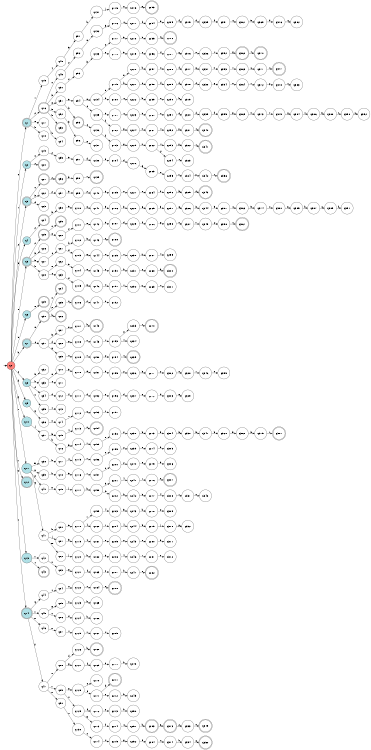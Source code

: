 digraph APTAALF {
__start0 [style = invis, shape = none, label = "", width = 0, height = 0];

rankdir=LR;
size="8,5";

s0 [style="filled", color="black", fillcolor="#ff817b" shape="circle", label="q0"];
s1 [style="rounded,filled", color="black", fillcolor="powderblue" shape="doublecircle", label="q1"];
s2 [style="filled", color="black", fillcolor="powderblue" shape="circle", label="q2"];
s3 [style="rounded,filled", color="black", fillcolor="powderblue" shape="doublecircle", label="q3"];
s4 [style="filled", color="black", fillcolor="powderblue" shape="circle", label="q4"];
s5 [style="rounded,filled", color="black", fillcolor="powderblue" shape="doublecircle", label="q5"];
s6 [style="filled", color="black", fillcolor="powderblue" shape="circle", label="q6"];
s7 [style="rounded,filled", color="black", fillcolor="powderblue" shape="doublecircle", label="q7"];
s8 [style="filled", color="black", fillcolor="powderblue" shape="circle", label="q8"];
s9 [style="filled", color="black", fillcolor="powderblue" shape="circle", label="q9"];
s10 [style="filled", color="black", fillcolor="powderblue" shape="circle", label="q10"];
s11 [style="filled", color="black", fillcolor="powderblue" shape="circle", label="q11"];
s12 [style="rounded,filled", color="black", fillcolor="powderblue" shape="doublecircle", label="q12"];
s13 [style="filled", color="black", fillcolor="powderblue" shape="circle", label="q13"];
s14 [style="rounded,filled", color="black", fillcolor="powderblue" shape="doublecircle", label="q14"];
s15 [style="filled", color="black", fillcolor="white" shape="circle", label="q15"];
s16 [style="rounded,filled", color="black", fillcolor="white" shape="doublecircle", label="q16"];
s17 [style="filled", color="black", fillcolor="white" shape="circle", label="q17"];
s18 [style="filled", color="black", fillcolor="white" shape="circle", label="q18"];
s19 [style="filled", color="black", fillcolor="white" shape="circle", label="q19"];
s20 [style="rounded,filled", color="black", fillcolor="white" shape="doublecircle", label="q20"];
s21 [style="rounded,filled", color="black", fillcolor="white" shape="doublecircle", label="q21"];
s22 [style="filled", color="black", fillcolor="white" shape="circle", label="q22"];
s23 [style="filled", color="black", fillcolor="white" shape="circle", label="q23"];
s24 [style="rounded,filled", color="black", fillcolor="white" shape="doublecircle", label="q24"];
s25 [style="rounded,filled", color="black", fillcolor="white" shape="doublecircle", label="q25"];
s26 [style="filled", color="black", fillcolor="white" shape="circle", label="q26"];
s27 [style="filled", color="black", fillcolor="white" shape="circle", label="q27"];
s28 [style="filled", color="black", fillcolor="white" shape="circle", label="q28"];
s29 [style="rounded,filled", color="black", fillcolor="white" shape="doublecircle", label="q29"];
s30 [style="rounded,filled", color="black", fillcolor="white" shape="doublecircle", label="q30"];
s31 [style="filled", color="black", fillcolor="white" shape="circle", label="q31"];
s32 [style="filled", color="black", fillcolor="white" shape="circle", label="q32"];
s33 [style="filled", color="black", fillcolor="white" shape="circle", label="q33"];
s34 [style="filled", color="black", fillcolor="white" shape="circle", label="q34"];
s35 [style="filled", color="black", fillcolor="white" shape="circle", label="q35"];
s36 [style="filled", color="black", fillcolor="white" shape="circle", label="q36"];
s37 [style="filled", color="black", fillcolor="white" shape="circle", label="q37"];
s38 [style="filled", color="black", fillcolor="white" shape="circle", label="q38"];
s39 [style="filled", color="black", fillcolor="white" shape="circle", label="q39"];
s40 [style="filled", color="black", fillcolor="white" shape="circle", label="q40"];
s41 [style="filled", color="black", fillcolor="white" shape="circle", label="q41"];
s42 [style="filled", color="black", fillcolor="white" shape="circle", label="q42"];
s43 [style="rounded,filled", color="black", fillcolor="white" shape="doublecircle", label="q43"];
s44 [style="filled", color="black", fillcolor="white" shape="circle", label="q44"];
s45 [style="filled", color="black", fillcolor="white" shape="circle", label="q45"];
s46 [style="filled", color="black", fillcolor="white" shape="circle", label="q46"];
s47 [style="filled", color="black", fillcolor="white" shape="circle", label="q47"];
s48 [style="filled", color="black", fillcolor="white" shape="circle", label="q48"];
s49 [style="filled", color="black", fillcolor="white" shape="circle", label="q49"];
s50 [style="filled", color="black", fillcolor="white" shape="circle", label="q50"];
s51 [style="filled", color="black", fillcolor="white" shape="circle", label="q51"];
s52 [style="filled", color="black", fillcolor="white" shape="circle", label="q52"];
s53 [style="rounded,filled", color="black", fillcolor="white" shape="doublecircle", label="q53"];
s54 [style="filled", color="black", fillcolor="white" shape="circle", label="q54"];
s55 [style="filled", color="black", fillcolor="white" shape="circle", label="q55"];
s56 [style="rounded,filled", color="black", fillcolor="white" shape="doublecircle", label="q56"];
s57 [style="filled", color="black", fillcolor="white" shape="circle", label="q57"];
s58 [style="filled", color="black", fillcolor="white" shape="circle", label="q58"];
s59 [style="rounded,filled", color="black", fillcolor="white" shape="doublecircle", label="q59"];
s60 [style="filled", color="black", fillcolor="white" shape="circle", label="q60"];
s61 [style="filled", color="black", fillcolor="white" shape="circle", label="q61"];
s62 [style="filled", color="black", fillcolor="white" shape="circle", label="q62"];
s63 [style="filled", color="black", fillcolor="white" shape="circle", label="q63"];
s64 [style="rounded,filled", color="black", fillcolor="white" shape="doublecircle", label="q64"];
s65 [style="filled", color="black", fillcolor="white" shape="circle", label="q65"];
s66 [style="rounded,filled", color="black", fillcolor="white" shape="doublecircle", label="q66"];
s67 [style="filled", color="black", fillcolor="white" shape="circle", label="q67"];
s68 [style="filled", color="black", fillcolor="white" shape="circle", label="q68"];
s69 [style="filled", color="black", fillcolor="white" shape="circle", label="q69"];
s70 [style="filled", color="black", fillcolor="white" shape="circle", label="q70"];
s71 [style="filled", color="black", fillcolor="white" shape="circle", label="q71"];
s72 [style="filled", color="black", fillcolor="white" shape="circle", label="q72"];
s73 [style="filled", color="black", fillcolor="white" shape="circle", label="q73"];
s74 [style="filled", color="black", fillcolor="white" shape="circle", label="q74"];
s75 [style="filled", color="black", fillcolor="white" shape="circle", label="q75"];
s76 [style="filled", color="black", fillcolor="white" shape="circle", label="q76"];
s77 [style="filled", color="black", fillcolor="white" shape="circle", label="q77"];
s78 [style="filled", color="black", fillcolor="white" shape="circle", label="q78"];
s79 [style="filled", color="black", fillcolor="white" shape="circle", label="q79"];
s80 [style="filled", color="black", fillcolor="white" shape="circle", label="q80"];
s81 [style="filled", color="black", fillcolor="white" shape="circle", label="q81"];
s82 [style="filled", color="black", fillcolor="white" shape="circle", label="q82"];
s83 [style="filled", color="black", fillcolor="white" shape="circle", label="q83"];
s84 [style="filled", color="black", fillcolor="white" shape="circle", label="q84"];
s85 [style="filled", color="black", fillcolor="white" shape="circle", label="q85"];
s86 [style="filled", color="black", fillcolor="white" shape="circle", label="q86"];
s87 [style="filled", color="black", fillcolor="white" shape="circle", label="q87"];
s88 [style="filled", color="black", fillcolor="white" shape="circle", label="q88"];
s89 [style="filled", color="black", fillcolor="white" shape="circle", label="q89"];
s90 [style="filled", color="black", fillcolor="white" shape="circle", label="q90"];
s91 [style="filled", color="black", fillcolor="white" shape="circle", label="q91"];
s92 [style="filled", color="black", fillcolor="white" shape="circle", label="q92"];
s93 [style="filled", color="black", fillcolor="white" shape="circle", label="q93"];
s94 [style="filled", color="black", fillcolor="white" shape="circle", label="q94"];
s95 [style="rounded,filled", color="black", fillcolor="white" shape="doublecircle", label="q95"];
s96 [style="filled", color="black", fillcolor="white" shape="circle", label="q96"];
s97 [style="filled", color="black", fillcolor="white" shape="circle", label="q97"];
s98 [style="filled", color="black", fillcolor="white" shape="circle", label="q98"];
s99 [style="filled", color="black", fillcolor="white" shape="circle", label="q99"];
s100 [style="filled", color="black", fillcolor="white" shape="circle", label="q100"];
s101 [style="filled", color="black", fillcolor="white" shape="circle", label="q101"];
s102 [style="filled", color="black", fillcolor="white" shape="circle", label="q102"];
s103 [style="filled", color="black", fillcolor="white" shape="circle", label="q103"];
s104 [style="filled", color="black", fillcolor="white" shape="circle", label="q104"];
s105 [style="filled", color="black", fillcolor="white" shape="circle", label="q105"];
s106 [style="rounded,filled", color="black", fillcolor="white" shape="doublecircle", label="q106"];
s107 [style="filled", color="black", fillcolor="white" shape="circle", label="q107"];
s108 [style="filled", color="black", fillcolor="white" shape="circle", label="q108"];
s109 [style="filled", color="black", fillcolor="white" shape="circle", label="q109"];
s110 [style="filled", color="black", fillcolor="white" shape="circle", label="q110"];
s111 [style="filled", color="black", fillcolor="white" shape="circle", label="q111"];
s112 [style="filled", color="black", fillcolor="white" shape="circle", label="q112"];
s113 [style="filled", color="black", fillcolor="white" shape="circle", label="q113"];
s114 [style="filled", color="black", fillcolor="white" shape="circle", label="q114"];
s115 [style="filled", color="black", fillcolor="white" shape="circle", label="q115"];
s116 [style="filled", color="black", fillcolor="white" shape="circle", label="q116"];
s117 [style="filled", color="black", fillcolor="white" shape="circle", label="q117"];
s118 [style="filled", color="black", fillcolor="white" shape="circle", label="q118"];
s119 [style="filled", color="black", fillcolor="white" shape="circle", label="q119"];
s120 [style="filled", color="black", fillcolor="white" shape="circle", label="q120"];
s121 [style="filled", color="black", fillcolor="white" shape="circle", label="q121"];
s122 [style="filled", color="black", fillcolor="white" shape="circle", label="q122"];
s123 [style="filled", color="black", fillcolor="white" shape="circle", label="q123"];
s124 [style="filled", color="black", fillcolor="white" shape="circle", label="q124"];
s125 [style="filled", color="black", fillcolor="white" shape="circle", label="q125"];
s126 [style="filled", color="black", fillcolor="white" shape="circle", label="q126"];
s127 [style="filled", color="black", fillcolor="white" shape="circle", label="q127"];
s128 [style="filled", color="black", fillcolor="white" shape="circle", label="q128"];
s129 [style="filled", color="black", fillcolor="white" shape="circle", label="q129"];
s130 [style="filled", color="black", fillcolor="white" shape="circle", label="q130"];
s131 [style="filled", color="black", fillcolor="white" shape="circle", label="q131"];
s132 [style="filled", color="black", fillcolor="white" shape="circle", label="q132"];
s133 [style="filled", color="black", fillcolor="white" shape="circle", label="q133"];
s134 [style="filled", color="black", fillcolor="white" shape="circle", label="q134"];
s135 [style="filled", color="black", fillcolor="white" shape="circle", label="q135"];
s136 [style="filled", color="black", fillcolor="white" shape="circle", label="q136"];
s137 [style="filled", color="black", fillcolor="white" shape="circle", label="q137"];
s138 [style="filled", color="black", fillcolor="white" shape="circle", label="q138"];
s139 [style="rounded,filled", color="black", fillcolor="white" shape="doublecircle", label="q139"];
s140 [style="filled", color="black", fillcolor="white" shape="circle", label="q140"];
s141 [style="filled", color="black", fillcolor="white" shape="circle", label="q141"];
s142 [style="filled", color="black", fillcolor="white" shape="circle", label="q142"];
s143 [style="filled", color="black", fillcolor="white" shape="circle", label="q143"];
s144 [style="filled", color="black", fillcolor="white" shape="circle", label="q144"];
s145 [style="filled", color="black", fillcolor="white" shape="circle", label="q145"];
s146 [style="filled", color="black", fillcolor="white" shape="circle", label="q146"];
s147 [style="filled", color="black", fillcolor="white" shape="circle", label="q147"];
s148 [style="rounded,filled", color="black", fillcolor="white" shape="doublecircle", label="q148"];
s149 [style="filled", color="black", fillcolor="white" shape="circle", label="q149"];
s150 [style="filled", color="black", fillcolor="white" shape="circle", label="q150"];
s151 [style="filled", color="black", fillcolor="white" shape="circle", label="q151"];
s152 [style="filled", color="black", fillcolor="white" shape="circle", label="q152"];
s153 [style="filled", color="black", fillcolor="white" shape="circle", label="q153"];
s154 [style="rounded,filled", color="black", fillcolor="white" shape="doublecircle", label="q154"];
s155 [style="filled", color="black", fillcolor="white" shape="circle", label="q155"];
s156 [style="filled", color="black", fillcolor="white" shape="circle", label="q156"];
s157 [style="filled", color="black", fillcolor="white" shape="circle", label="q157"];
s158 [style="filled", color="black", fillcolor="white" shape="circle", label="q158"];
s159 [style="filled", color="black", fillcolor="white" shape="circle", label="q159"];
s160 [style="filled", color="black", fillcolor="white" shape="circle", label="q160"];
s161 [style="filled", color="black", fillcolor="white" shape="circle", label="q161"];
s162 [style="filled", color="black", fillcolor="white" shape="circle", label="q162"];
s163 [style="filled", color="black", fillcolor="white" shape="circle", label="q163"];
s164 [style="filled", color="black", fillcolor="white" shape="circle", label="q164"];
s165 [style="filled", color="black", fillcolor="white" shape="circle", label="q165"];
s166 [style="filled", color="black", fillcolor="white" shape="circle", label="q166"];
s167 [style="filled", color="black", fillcolor="white" shape="circle", label="q167"];
s168 [style="rounded,filled", color="black", fillcolor="white" shape="doublecircle", label="q168"];
s169 [style="filled", color="black", fillcolor="white" shape="circle", label="q169"];
s170 [style="filled", color="black", fillcolor="white" shape="circle", label="q170"];
s171 [style="filled", color="black", fillcolor="white" shape="circle", label="q171"];
s172 [style="filled", color="black", fillcolor="white" shape="circle", label="q172"];
s173 [style="filled", color="black", fillcolor="white" shape="circle", label="q173"];
s174 [style="filled", color="black", fillcolor="white" shape="circle", label="q174"];
s175 [style="filled", color="black", fillcolor="white" shape="circle", label="q175"];
s176 [style="filled", color="black", fillcolor="white" shape="circle", label="q176"];
s177 [style="filled", color="black", fillcolor="white" shape="circle", label="q177"];
s178 [style="filled", color="black", fillcolor="white" shape="circle", label="q178"];
s179 [style="filled", color="black", fillcolor="white" shape="circle", label="q179"];
s180 [style="filled", color="black", fillcolor="white" shape="circle", label="q180"];
s181 [style="filled", color="black", fillcolor="white" shape="circle", label="q181"];
s182 [style="filled", color="black", fillcolor="white" shape="circle", label="q182"];
s183 [style="filled", color="black", fillcolor="white" shape="circle", label="q183"];
s184 [style="filled", color="black", fillcolor="white" shape="circle", label="q184"];
s185 [style="filled", color="black", fillcolor="white" shape="circle", label="q185"];
s186 [style="filled", color="black", fillcolor="white" shape="circle", label="q186"];
s187 [style="filled", color="black", fillcolor="white" shape="circle", label="q187"];
s188 [style="rounded,filled", color="black", fillcolor="white" shape="doublecircle", label="q188"];
s189 [style="filled", color="black", fillcolor="white" shape="circle", label="q189"];
s190 [style="filled", color="black", fillcolor="white" shape="circle", label="q190"];
s191 [style="filled", color="black", fillcolor="white" shape="circle", label="q191"];
s192 [style="filled", color="black", fillcolor="white" shape="circle", label="q192"];
s193 [style="filled", color="black", fillcolor="white" shape="circle", label="q193"];
s194 [style="filled", color="black", fillcolor="white" shape="circle", label="q194"];
s195 [style="filled", color="black", fillcolor="white" shape="circle", label="q195"];
s196 [style="filled", color="black", fillcolor="white" shape="circle", label="q196"];
s197 [style="filled", color="black", fillcolor="white" shape="circle", label="q197"];
s198 [style="filled", color="black", fillcolor="white" shape="circle", label="q198"];
s199 [style="filled", color="black", fillcolor="white" shape="circle", label="q199"];
s200 [style="filled", color="black", fillcolor="white" shape="circle", label="q200"];
s201 [style="filled", color="black", fillcolor="white" shape="circle", label="q201"];
s202 [style="filled", color="black", fillcolor="white" shape="circle", label="q202"];
s203 [style="filled", color="black", fillcolor="white" shape="circle", label="q203"];
s204 [style="filled", color="black", fillcolor="white" shape="circle", label="q204"];
s205 [style="filled", color="black", fillcolor="white" shape="circle", label="q205"];
s206 [style="filled", color="black", fillcolor="white" shape="circle", label="q206"];
s207 [style="filled", color="black", fillcolor="white" shape="circle", label="q207"];
s208 [style="rounded,filled", color="black", fillcolor="white" shape="doublecircle", label="q208"];
s209 [style="filled", color="black", fillcolor="white" shape="circle", label="q209"];
s210 [style="filled", color="black", fillcolor="white" shape="circle", label="q210"];
s211 [style="rounded,filled", color="black", fillcolor="white" shape="doublecircle", label="q211"];
s212 [style="filled", color="black", fillcolor="white" shape="circle", label="q212"];
s213 [style="filled", color="black", fillcolor="white" shape="circle", label="q213"];
s214 [style="filled", color="black", fillcolor="white" shape="circle", label="q214"];
s215 [style="filled", color="black", fillcolor="white" shape="circle", label="q215"];
s216 [style="filled", color="black", fillcolor="white" shape="circle", label="q216"];
s217 [style="filled", color="black", fillcolor="white" shape="circle", label="q217"];
s218 [style="filled", color="black", fillcolor="white" shape="circle", label="q218"];
s219 [style="filled", color="black", fillcolor="white" shape="circle", label="q219"];
s220 [style="filled", color="black", fillcolor="white" shape="circle", label="q220"];
s221 [style="filled", color="black", fillcolor="white" shape="circle", label="q221"];
s222 [style="filled", color="black", fillcolor="white" shape="circle", label="q222"];
s223 [style="filled", color="black", fillcolor="white" shape="circle", label="q223"];
s224 [style="filled", color="black", fillcolor="white" shape="circle", label="q224"];
s225 [style="filled", color="black", fillcolor="white" shape="circle", label="q225"];
s226 [style="filled", color="black", fillcolor="white" shape="circle", label="q226"];
s227 [style="filled", color="black", fillcolor="white" shape="circle", label="q227"];
s228 [style="filled", color="black", fillcolor="white" shape="circle", label="q228"];
s229 [style="filled", color="black", fillcolor="white" shape="circle", label="q229"];
s230 [style="filled", color="black", fillcolor="white" shape="circle", label="q230"];
s231 [style="filled", color="black", fillcolor="white" shape="circle", label="q231"];
s232 [style="filled", color="black", fillcolor="white" shape="circle", label="q232"];
s233 [style="filled", color="black", fillcolor="white" shape="circle", label="q233"];
s234 [style="filled", color="black", fillcolor="white" shape="circle", label="q234"];
s235 [style="rounded,filled", color="black", fillcolor="white" shape="doublecircle", label="q235"];
s236 [style="filled", color="black", fillcolor="white" shape="circle", label="q236"];
s237 [style="filled", color="black", fillcolor="white" shape="circle", label="q237"];
s238 [style="filled", color="black", fillcolor="white" shape="circle", label="q238"];
s239 [style="filled", color="black", fillcolor="white" shape="circle", label="q239"];
s240 [style="filled", color="black", fillcolor="white" shape="circle", label="q240"];
s241 [style="filled", color="black", fillcolor="white" shape="circle", label="q241"];
s242 [style="filled", color="black", fillcolor="white" shape="circle", label="q242"];
s243 [style="filled", color="black", fillcolor="white" shape="circle", label="q243"];
s244 [style="filled", color="black", fillcolor="white" shape="circle", label="q244"];
s245 [style="filled", color="black", fillcolor="white" shape="circle", label="q245"];
s246 [style="filled", color="black", fillcolor="white" shape="circle", label="q246"];
s247 [style="filled", color="black", fillcolor="white" shape="circle", label="q247"];
s248 [style="filled", color="black", fillcolor="white" shape="circle", label="q248"];
s249 [style="filled", color="black", fillcolor="white" shape="circle", label="q249"];
s250 [style="filled", color="black", fillcolor="white" shape="circle", label="q250"];
s251 [style="filled", color="black", fillcolor="white" shape="circle", label="q251"];
s252 [style="filled", color="black", fillcolor="white" shape="circle", label="q252"];
s253 [style="rounded,filled", color="black", fillcolor="white" shape="doublecircle", label="q253"];
s254 [style="filled", color="black", fillcolor="white" shape="circle", label="q254"];
s255 [style="filled", color="black", fillcolor="white" shape="circle", label="q255"];
s256 [style="filled", color="black", fillcolor="white" shape="circle", label="q256"];
s257 [style="filled", color="black", fillcolor="white" shape="circle", label="q257"];
s258 [style="filled", color="black", fillcolor="white" shape="circle", label="q258"];
s259 [style="filled", color="black", fillcolor="white" shape="circle", label="q259"];
s260 [style="filled", color="black", fillcolor="white" shape="circle", label="q260"];
s261 [style="filled", color="black", fillcolor="white" shape="circle", label="q261"];
s262 [style="filled", color="black", fillcolor="white" shape="circle", label="q262"];
s263 [style="filled", color="black", fillcolor="white" shape="circle", label="q263"];
s264 [style="filled", color="black", fillcolor="white" shape="circle", label="q264"];
s265 [style="filled", color="black", fillcolor="white" shape="circle", label="q265"];
s266 [style="filled", color="black", fillcolor="white" shape="circle", label="q266"];
s267 [style="filled", color="black", fillcolor="white" shape="circle", label="q267"];
s268 [style="filled", color="black", fillcolor="white" shape="circle", label="q268"];
s269 [style="filled", color="black", fillcolor="white" shape="circle", label="q269"];
s270 [style="rounded,filled", color="black", fillcolor="white" shape="doublecircle", label="q270"];
s271 [style="filled", color="black", fillcolor="white" shape="circle", label="q271"];
s272 [style="filled", color="black", fillcolor="white" shape="circle", label="q272"];
s273 [style="filled", color="black", fillcolor="white" shape="circle", label="q273"];
s274 [style="filled", color="black", fillcolor="white" shape="circle", label="q274"];
s275 [style="filled", color="black", fillcolor="white" shape="circle", label="q275"];
s276 [style="filled", color="black", fillcolor="white" shape="circle", label="q276"];
s277 [style="filled", color="black", fillcolor="white" shape="circle", label="q277"];
s278 [style="filled", color="black", fillcolor="white" shape="circle", label="q278"];
s279 [style="filled", color="black", fillcolor="white" shape="circle", label="q279"];
s280 [style="filled", color="black", fillcolor="white" shape="circle", label="q280"];
s281 [style="filled", color="black", fillcolor="white" shape="circle", label="q281"];
s282 [style="rounded,filled", color="black", fillcolor="white" shape="doublecircle", label="q282"];
s283 [style="rounded,filled", color="black", fillcolor="white" shape="doublecircle", label="q283"];
s284 [style="filled", color="black", fillcolor="white" shape="circle", label="q284"];
s285 [style="filled", color="black", fillcolor="white" shape="circle", label="q285"];
s286 [style="rounded,filled", color="black", fillcolor="white" shape="doublecircle", label="q286"];
s287 [style="filled", color="black", fillcolor="white" shape="circle", label="q287"];
s288 [style="filled", color="black", fillcolor="white" shape="circle", label="q288"];
s289 [style="filled", color="black", fillcolor="white" shape="circle", label="q289"];
s290 [style="filled", color="black", fillcolor="white" shape="circle", label="q290"];
s291 [style="filled", color="black", fillcolor="white" shape="circle", label="q291"];
s292 [style="filled", color="black", fillcolor="white" shape="circle", label="q292"];
s293 [style="filled", color="black", fillcolor="white" shape="circle", label="q293"];
s294 [style="filled", color="black", fillcolor="white" shape="circle", label="q294"];
s295 [style="filled", color="black", fillcolor="white" shape="circle", label="q295"];
s296 [style="filled", color="black", fillcolor="white" shape="circle", label="q296"];
s297 [style="filled", color="black", fillcolor="white" shape="circle", label="q297"];
s298 [style="filled", color="black", fillcolor="white" shape="circle", label="q298"];
s299 [style="filled", color="black", fillcolor="white" shape="circle", label="q299"];
s300 [style="rounded,filled", color="black", fillcolor="white" shape="doublecircle", label="q300"];
s301 [style="filled", color="black", fillcolor="white" shape="circle", label="q301"];
s302 [style="filled", color="black", fillcolor="white" shape="circle", label="q302"];
s303 [style="filled", color="black", fillcolor="white" shape="circle", label="q303"];
s304 [style="filled", color="black", fillcolor="white" shape="circle", label="q304"];
s305 [style="filled", color="black", fillcolor="white" shape="circle", label="q305"];
s306 [style="filled", color="black", fillcolor="white" shape="circle", label="q306"];
s307 [style="rounded,filled", color="black", fillcolor="white" shape="doublecircle", label="q307"];
s308 [style="filled", color="black", fillcolor="white" shape="circle", label="q308"];
s309 [style="filled", color="black", fillcolor="white" shape="circle", label="q309"];
s310 [style="filled", color="black", fillcolor="white" shape="circle", label="q310"];
s311 [style="filled", color="black", fillcolor="white" shape="circle", label="q311"];
s312 [style="filled", color="black", fillcolor="white" shape="circle", label="q312"];
s313 [style="rounded,filled", color="black", fillcolor="white" shape="doublecircle", label="q313"];
s314 [style="filled", color="black", fillcolor="white" shape="circle", label="q314"];
s315 [style="filled", color="black", fillcolor="white" shape="circle", label="q315"];
s316 [style="filled", color="black", fillcolor="white" shape="circle", label="q316"];
s317 [style="filled", color="black", fillcolor="white" shape="circle", label="q317"];
s318 [style="filled", color="black", fillcolor="white" shape="circle", label="q318"];
s319 [style="filled", color="black", fillcolor="white" shape="circle", label="q319"];
s320 [style="filled", color="black", fillcolor="white" shape="circle", label="q320"];
s321 [style="filled", color="black", fillcolor="white" shape="circle", label="q321"];
s322 [style="filled", color="black", fillcolor="white" shape="circle", label="q322"];
s323 [style="filled", color="black", fillcolor="white" shape="circle", label="q323"];
s324 [style="filled", color="black", fillcolor="white" shape="circle", label="q324"];
s325 [style="filled", color="black", fillcolor="white" shape="circle", label="q325"];
s326 [style="filled", color="black", fillcolor="white" shape="circle", label="q326"];
s327 [style="filled", color="black", fillcolor="white" shape="circle", label="q327"];
s328 [style="filled", color="black", fillcolor="white" shape="circle", label="q328"];
s329 [style="filled", color="black", fillcolor="white" shape="circle", label="q329"];
s330 [style="filled", color="black", fillcolor="white" shape="circle", label="q330"];
s331 [style="filled", color="black", fillcolor="white" shape="circle", label="q331"];
s332 [style="filled", color="black", fillcolor="white" shape="circle", label="q332"];
s333 [style="filled", color="black", fillcolor="white" shape="circle", label="q333"];
s334 [style="filled", color="black", fillcolor="white" shape="circle", label="q334"];
s335 [style="filled", color="black", fillcolor="white" shape="circle", label="q335"];
s336 [style="filled", color="black", fillcolor="white" shape="circle", label="q336"];
s337 [style="filled", color="black", fillcolor="white" shape="circle", label="q337"];
s338 [style="filled", color="black", fillcolor="white" shape="circle", label="q338"];
s339 [style="filled", color="black", fillcolor="white" shape="circle", label="q339"];
s340 [style="rounded,filled", color="black", fillcolor="white" shape="doublecircle", label="q340"];
s341 [style="rounded,filled", color="black", fillcolor="white" shape="doublecircle", label="q341"];
s342 [style="filled", color="black", fillcolor="white" shape="circle", label="q342"];
s343 [style="rounded,filled", color="black", fillcolor="white" shape="doublecircle", label="q343"];
s344 [style="filled", color="black", fillcolor="white" shape="circle", label="q344"];
s345 [style="filled", color="black", fillcolor="white" shape="circle", label="q345"];
s346 [style="filled", color="black", fillcolor="white" shape="circle", label="q346"];
s347 [style="filled", color="black", fillcolor="white" shape="circle", label="q347"];
s348 [style="filled", color="black", fillcolor="white" shape="circle", label="q348"];
s349 [style="rounded,filled", color="black", fillcolor="white" shape="doublecircle", label="q349"];
s350 [style="rounded,filled", color="black", fillcolor="white" shape="doublecircle", label="q350"];
s351 [style="filled", color="black", fillcolor="white" shape="circle", label="q351"];
s352 [style="filled", color="black", fillcolor="white" shape="circle", label="q352"];
s353 [style="filled", color="black", fillcolor="white" shape="circle", label="q353"];
s354 [style="filled", color="black", fillcolor="white" shape="circle", label="q354"];
s355 [style="filled", color="black", fillcolor="white" shape="circle", label="q355"];
s356 [style="rounded,filled", color="black", fillcolor="white" shape="doublecircle", label="q356"];
s357 [style="filled", color="black", fillcolor="white" shape="circle", label="q357"];
s358 [style="filled", color="black", fillcolor="white" shape="circle", label="q358"];
s359 [style="filled", color="black", fillcolor="white" shape="circle", label="q359"];
s360 [style="filled", color="black", fillcolor="white" shape="circle", label="q360"];
s361 [style="filled", color="black", fillcolor="white" shape="circle", label="q361"];
s362 [style="rounded,filled", color="black", fillcolor="white" shape="doublecircle", label="q362"];
s363 [style="filled", color="black", fillcolor="white" shape="circle", label="q363"];
s364 [style="filled", color="black", fillcolor="white" shape="circle", label="q364"];
s365 [style="filled", color="black", fillcolor="white" shape="circle", label="q365"];
s366 [style="filled", color="black", fillcolor="white" shape="circle", label="q366"];
s367 [style="rounded,filled", color="black", fillcolor="white" shape="doublecircle", label="q367"];
s368 [style="filled", color="black", fillcolor="white" shape="circle", label="q368"];
s369 [style="filled", color="black", fillcolor="white" shape="circle", label="q369"];
s370 [style="rounded,filled", color="black", fillcolor="white" shape="doublecircle", label="q370"];
s371 [style="filled", color="black", fillcolor="white" shape="circle", label="q371"];
s372 [style="filled", color="black", fillcolor="white" shape="circle", label="q372"];
s373 [style="filled", color="black", fillcolor="white" shape="circle", label="q373"];
s374 [style="filled", color="black", fillcolor="white" shape="circle", label="q374"];
s375 [style="filled", color="black", fillcolor="white" shape="circle", label="q375"];
s376 [style="filled", color="black", fillcolor="white" shape="circle", label="q376"];
s377 [style="rounded,filled", color="black", fillcolor="white" shape="doublecircle", label="q377"];
s378 [style="filled", color="black", fillcolor="white" shape="circle", label="q378"];
s379 [style="filled", color="black", fillcolor="white" shape="circle", label="q379"];
s380 [style="filled", color="black", fillcolor="white" shape="circle", label="q380"];
s381 [style="rounded,filled", color="black", fillcolor="white" shape="doublecircle", label="q381"];
s382 [style="filled", color="black", fillcolor="white" shape="circle", label="q382"];
s383 [style="filled", color="black", fillcolor="white" shape="circle", label="q383"];
s384 [style="filled", color="black", fillcolor="white" shape="circle", label="q384"];
s385 [style="filled", color="black", fillcolor="white" shape="circle", label="q385"];
s386 [style="filled", color="black", fillcolor="white" shape="circle", label="q386"];
s387 [style="filled", color="black", fillcolor="white" shape="circle", label="q387"];
s388 [style="filled", color="black", fillcolor="white" shape="circle", label="q388"];
s389 [style="filled", color="black", fillcolor="white" shape="circle", label="q389"];
s390 [style="filled", color="black", fillcolor="white" shape="circle", label="q390"];
s391 [style="filled", color="black", fillcolor="white" shape="circle", label="q391"];
s392 [style="filled", color="black", fillcolor="white" shape="circle", label="q392"];
subgraph cluster_main { 
	graph [pad=".75", ranksep="0.15", nodesep="0.15"];
	 style=invis; 
	__start0 -> s0 [penwidth=2];
}
s0 -> s1 [label="0"];
s0 -> s2 [label="1"];
s0 -> s3 [label="2"];
s0 -> s4 [label="3"];
s0 -> s5 [label="8"];
s0 -> s6 [label="9"];
s0 -> s7 [label="b"];
s0 -> s8 [label="c"];
s0 -> s9 [label="f"];
s0 -> s10 [label="p"];
s0 -> s11 [label="r"];
s0 -> s12 [label="v"];
s0 -> s13 [label="y"];
s0 -> s14 [label="z"];
s1 -> s15 [label="1"];
s1 -> s16 [label="2"];
s1 -> s17 [label="8"];
s1 -> s18 [label="b"];
s2 -> s19 [label="0"];
s2 -> s20 [label="2"];
s3 -> s21 [label="0"];
s3 -> s22 [label="3"];
s3 -> s23 [label="d"];
s4 -> s24 [label="2"];
s5 -> s25 [label="2"];
s5 -> s26 [label="3"];
s5 -> s27 [label="9"];
s5 -> s28 [label="b"];
s6 -> s29 [label="8"];
s7 -> s30 [label="8"];
s7 -> s31 [label="c"];
s8 -> s32 [label="9"];
s8 -> s33 [label="b"];
s8 -> s34 [label="f"];
s8 -> s35 [label="u"];
s9 -> s36 [label="g"];
s10 -> s37 [label="j"];
s11 -> s38 [label="m"];
s11 -> s39 [label="n"];
s11 -> s40 [label="p"];
s11 -> s41 [label="q"];
s13 -> s42 [label="v"];
s13 -> s43 [label="z"];
s14 -> s44 [label="q"];
s14 -> s45 [label="v"];
s14 -> s46 [label="x"];
s14 -> s47 [label="y"];
s15 -> s48 [label="4"];
s16 -> s49 [label="0"];
s16 -> s50 [label="3"];
s16 -> s51 [label="8"];
s16 -> s52 [label="9"];
s16 -> s53 [label="b"];
s17 -> s54 [label="b"];
s19 -> s55 [label="2"];
s21 -> s56 [label="2"];
s22 -> s57 [label="2"];
s24 -> s58 [label="3"];
s25 -> s59 [label="0"];
s25 -> s60 [label="8"];
s27 -> s61 [label="c"];
s28 -> s62 [label="8"];
s28 -> s63 [label="c"];
s30 -> s64 [label="0"];
s30 -> s65 [label="2"];
s30 -> s66 [label="b"];
s31 -> s67 [label="9"];
s31 -> s68 [label="f"];
s31 -> s69 [label="g"];
s33 -> s70 [label="8"];
s33 -> s71 [label="c"];
s34 -> s72 [label="d"];
s35 -> s73 [label="z"];
s36 -> s74 [label="u"];
s37 -> s75 [label="5"];
s37 -> s76 [label="h"];
s38 -> s77 [label="h"];
s39 -> s78 [label="h"];
s40 -> s79 [label="n"];
s41 -> s80 [label="h"];
s41 -> s81 [label="j"];
s41 -> s82 [label="m"];
s42 -> s83 [label="u"];
s44 -> s84 [label="z"];
s45 -> s85 [label="g"];
s45 -> s86 [label="u"];
s46 -> s87 [label="w"];
s47 -> s88 [label="u"];
s47 -> s89 [label="v"];
s47 -> s90 [label="w"];
s48 -> s91 [label="5"];
s49 -> s92 [label="2"];
s50 -> s93 [label="2"];
s51 -> s94 [label="9"];
s51 -> s95 [label="b"];
s52 -> s96 [label="3"];
s55 -> s97 [label="9"];
s56 -> s98 [label="3"];
s57 -> s99 [label="3"];
s58 -> s100 [label="9"];
s60 -> s101 [label="2"];
s61 -> s102 [label="b"];
s61 -> s103 [label="f"];
s62 -> s104 [label="9"];
s63 -> s105 [label="f"];
s65 -> s106 [label="0"];
s67 -> s107 [label="8"];
s68 -> s108 [label="g"];
s69 -> s109 [label="u"];
s70 -> s110 [label="3"];
s72 -> s111 [label="f"];
s74 -> s112 [label="v"];
s75 -> s113 [label="4"];
s76 -> s114 [label="5"];
s77 -> s115 [label="4"];
s78 -> s116 [label="5"];
s79 -> s117 [label="j"];
s80 -> s118 [label="5"];
s81 -> s119 [label="5"];
s82 -> s120 [label="j"];
s83 -> s121 [label="g"];
s84 -> s122 [label="x"];
s85 -> s123 [label="c"];
s86 -> s124 [label="f"];
s87 -> s125 [label="t"];
s88 -> s126 [label="f"];
s88 -> s127 [label="g"];
s89 -> s128 [label="g"];
s89 -> s129 [label="u"];
s90 -> s130 [label="t"];
s91 -> s131 [label="h"];
s92 -> s132 [label="8"];
s93 -> s133 [label="3"];
s94 -> s134 [label="8"];
s94 -> s135 [label="c"];
s95 -> s136 [label="c"];
s96 -> s137 [label="8"];
s97 -> s138 [label="d"];
s98 -> s139 [label="1"];
s99 -> s140 [label="2"];
s100 -> s141 [label="8"];
s101 -> s142 [label="8"];
s102 -> s143 [label="9"];
s103 -> s144 [label="g"];
s104 -> s145 [label="8"];
s105 -> s146 [label="g"];
s106 -> s147 [label="2"];
s107 -> s148 [label="b"];
s108 -> s149 [label="u"];
s109 -> s150 [label="v"];
s110 -> s151 [label="6"];
s111 -> s152 [label="d"];
s112 -> s153 [label="y"];
s113 -> s154 [label="0"];
s114 -> s155 [label="1"];
s115 -> s156 [label="1"];
s116 -> s157 [label="1"];
s117 -> s158 [label="h"];
s118 -> s159 [label="1"];
s118 -> s160 [label="4"];
s119 -> s161 [label="4"];
s120 -> s162 [label="h"];
s121 -> s163 [label="f"];
s122 -> s164 [label="z"];
s123 -> s165 [label="b"];
s124 -> s166 [label="b"];
s125 -> s167 [label="v"];
s126 -> s168 [label="b"];
s127 -> s169 [label="f"];
s128 -> s170 [label="c"];
s128 -> s171 [label="f"];
s129 -> s172 [label="f"];
s129 -> s173 [label="g"];
s130 -> s174 [label="s"];
s131 -> s175 [label="j"];
s132 -> s176 [label="9"];
s133 -> s177 [label="2"];
s133 -> s178 [label="8"];
s134 -> s179 [label="9"];
s134 -> s180 [label="b"];
s135 -> s181 [label="9"];
s135 -> s182 [label="f"];
s136 -> s183 [label="f"];
s138 -> s184 [label="f"];
s140 -> s185 [label="3"];
s141 -> s186 [label="9"];
s142 -> s187 [label="9"];
s143 -> s188 [label="c"];
s144 -> s189 [label="u"];
s145 -> s190 [label="c"];
s146 -> s191 [label="u"];
s147 -> s192 [label="0"];
s149 -> s193 [label="v"];
s150 -> s194 [label="y"];
s151 -> s195 [label="3"];
s152 -> s196 [label="e"];
s153 -> s197 [label="z"];
s155 -> s198 [label="0"];
s156 -> s199 [label="0"];
s157 -> s200 [label="0"];
s158 -> s201 [label="5"];
s158 -> s202 [label="k"];
s159 -> s203 [label="4"];
s160 -> s204 [label="1"];
s161 -> s205 [label="0"];
s162 -> s206 [label="5"];
s163 -> s207 [label="c"];
s164 -> s208 [label="x"];
s167 -> s209 [label="u"];
s169 -> s210 [label="c"];
s171 -> s211 [label="b"];
s171 -> s212 [label="c"];
s172 -> s213 [label="c"];
s173 -> s214 [label="f"];
s174 -> s215 [label="u"];
s175 -> s216 [label="n"];
s176 -> s217 [label="c"];
s177 -> s218 [label="3"];
s178 -> s219 [label="9"];
s179 -> s220 [label="8"];
s179 -> s221 [label="b"];
s180 -> s222 [label="c"];
s181 -> s223 [label="c"];
s182 -> s224 [label="g"];
s183 -> s225 [label="g"];
s184 -> s226 [label="d"];
s185 -> s227 [label="2"];
s186 -> s228 [label="3"];
s187 -> s229 [label="d"];
s189 -> s230 [label="v"];
s190 -> s231 [label="b"];
s191 -> s232 [label="v"];
s193 -> s233 [label="y"];
s193 -> s234 [label="z"];
s194 -> s235 [label="z"];
s195 -> s236 [label="2"];
s196 -> s237 [label="d"];
s198 -> s238 [label="2"];
s199 -> s239 [label="2"];
s200 -> s240 [label="2"];
s201 -> s241 [label="4"];
s202 -> s242 [label="h"];
s203 -> s243 [label="5"];
s204 -> s244 [label="4"];
s205 -> s245 [label="2"];
s206 -> s246 [label="4"];
s207 -> s247 [label="b"];
s210 -> s248 [label="b"];
s212 -> s249 [label="b"];
s213 -> s250 [label="b"];
s214 -> s251 [label="c"];
s215 -> s252 [label="g"];
s216 -> s253 [label="p"];
s217 -> s254 [label="f"];
s218 -> s255 [label="9"];
s219 -> s256 [label="c"];
s220 -> s257 [label="b"];
s221 -> s258 [label="c"];
s222 -> s259 [label="b"];
s223 -> s260 [label="9"];
s224 -> s261 [label="u"];
s225 -> s262 [label="u"];
s226 -> s263 [label="g"];
s227 -> s264 [label="8"];
s228 -> s265 [label="6"];
s229 -> s266 [label="f"];
s230 -> s267 [label="y"];
s231 -> s268 [label="c"];
s232 -> s269 [label="y"];
s233 -> s270 [label="z"];
s236 -> s271 [label="3"];
s237 -> s272 [label="e"];
s238 -> s273 [label="3"];
s239 -> s274 [label="8"];
s240 -> s275 [label="8"];
s241 -> s276 [label="1"];
s242 -> s277 [label="5"];
s243 -> s278 [label="h"];
s244 -> s279 [label="5"];
s245 -> s280 [label="8"];
s246 -> s281 [label="1"];
s247 -> s282 [label="8"];
s251 -> s283 [label="b"];
s252 -> s284 [label="f"];
s254 -> s285 [label="d"];
s255 -> s286 [label="c"];
s256 -> s287 [label="f"];
s257 -> s288 [label="c"];
s258 -> s289 [label="f"];
s259 -> s290 [label="c"];
s260 -> s291 [label="c"];
s261 -> s292 [label="v"];
s262 -> s293 [label="v"];
s262 -> s294 [label="y"];
s263 -> s295 [label="u"];
s264 -> s296 [label="2"];
s265 -> s297 [label="3"];
s266 -> s298 [label="g"];
s267 -> s299 [label="z"];
s268 -> s300 [label="b"];
s269 -> s301 [label="z"];
s271 -> s302 [label="2"];
s272 -> s303 [label="d"];
s273 -> s304 [label="9"];
s274 -> s305 [label="b"];
s275 -> s306 [label="b"];
s276 -> s307 [label="0"];
s277 -> s308 [label="4"];
s278 -> s309 [label="n"];
s279 -> s310 [label="j"];
s280 -> s311 [label="b"];
s281 -> s312 [label="0"];
s283 -> s313 [label="8"];
s284 -> s314 [label="c"];
s285 -> s315 [label="f"];
s287 -> s316 [label="g"];
s288 -> s317 [label="f"];
s289 -> s318 [label="d"];
s290 -> s319 [label="b"];
s291 -> s320 [label="d"];
s292 -> s321 [label="y"];
s293 -> s322 [label="y"];
s294 -> s323 [label="z"];
s295 -> s324 [label="v"];
s296 -> s325 [label="3"];
s297 -> s326 [label="6"];
s298 -> s327 [label="u"];
s302 -> s328 [label="0"];
s303 -> s329 [label="e"];
s304 -> s330 [label="3"];
s308 -> s331 [label="1"];
s310 -> s332 [label="p"];
s313 -> s333 [label="2"];
s314 -> s334 [label="b"];
s315 -> s335 [label="d"];
s316 -> s336 [label="u"];
s317 -> s337 [label="g"];
s318 -> s338 [label="f"];
s320 -> s339 [label="f"];
s321 -> s340 [label="z"];
s322 -> s341 [label="z"];
s324 -> s342 [label="y"];
s325 -> s343 [label="2"];
s326 -> s344 [label="3"];
s327 -> s345 [label="v"];
s328 -> s346 [label="1"];
s330 -> s347 [label="9"];
s331 -> s348 [label="0"];
s333 -> s349 [label="0"];
s334 -> s350 [label="8"];
s335 -> s351 [label="f"];
s336 -> s352 [label="v"];
s337 -> s353 [label="u"];
s338 -> s354 [label="g"];
s339 -> s355 [label="d"];
s342 -> s356 [label="z"];
s344 -> s357 [label="9"];
s345 -> s358 [label="y"];
s346 -> s359 [label="0"];
s347 -> s360 [label="3"];
s351 -> s361 [label="c"];
s352 -> s362 [label="y"];
s353 -> s363 [label="v"];
s354 -> s364 [label="u"];
s355 -> s365 [label="g"];
s357 -> s366 [label="c"];
s358 -> s367 [label="z"];
s360 -> s368 [label="9"];
s361 -> s369 [label="9"];
s362 -> s370 [label="z"];
s363 -> s371 [label="y"];
s364 -> s372 [label="v"];
s365 -> s373 [label="u"];
s366 -> s374 [label="9"];
s368 -> s375 [label="3"];
s369 -> s376 [label="d"];
s371 -> s377 [label="z"];
s372 -> s378 [label="y"];
s373 -> s379 [label="v"];
s374 -> s380 [label="c"];
s375 -> s381 [label="1"];
s376 -> s382 [label="c"];
s378 -> s383 [label="z"];
s379 -> s384 [label="y"];
s380 -> s385 [label="8"];
s384 -> s386 [label="z"];
s385 -> s387 [label="b"];
s386 -> s388 [label="x"];
s387 -> s389 [label="c"];
s388 -> s390 [label="z"];
s389 -> s391 [label="f"];
s390 -> s392 [label="y"];

}